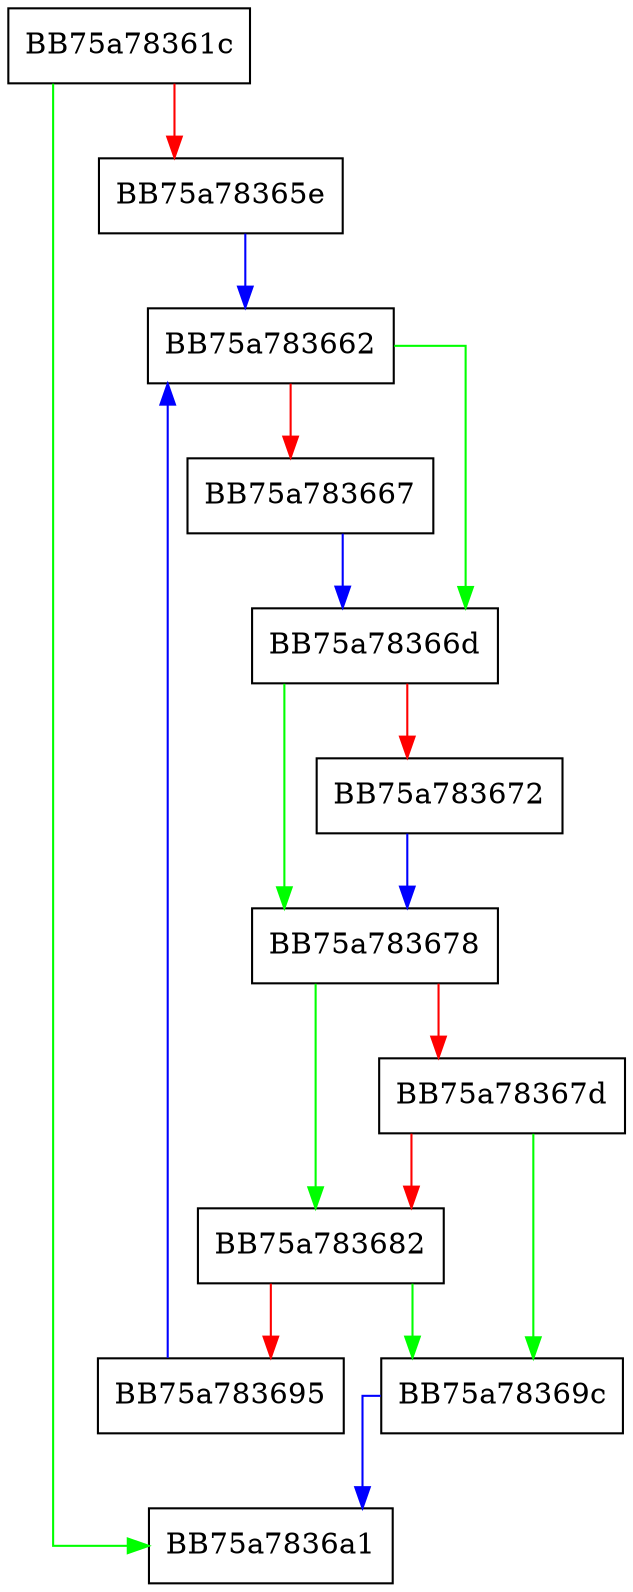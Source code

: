 digraph getStartStop {
  node [shape="box"];
  graph [splines=ortho];
  BB75a78361c -> BB75a7836a1 [color="green"];
  BB75a78361c -> BB75a78365e [color="red"];
  BB75a78365e -> BB75a783662 [color="blue"];
  BB75a783662 -> BB75a78366d [color="green"];
  BB75a783662 -> BB75a783667 [color="red"];
  BB75a783667 -> BB75a78366d [color="blue"];
  BB75a78366d -> BB75a783678 [color="green"];
  BB75a78366d -> BB75a783672 [color="red"];
  BB75a783672 -> BB75a783678 [color="blue"];
  BB75a783678 -> BB75a783682 [color="green"];
  BB75a783678 -> BB75a78367d [color="red"];
  BB75a78367d -> BB75a78369c [color="green"];
  BB75a78367d -> BB75a783682 [color="red"];
  BB75a783682 -> BB75a78369c [color="green"];
  BB75a783682 -> BB75a783695 [color="red"];
  BB75a783695 -> BB75a783662 [color="blue"];
  BB75a78369c -> BB75a7836a1 [color="blue"];
}
